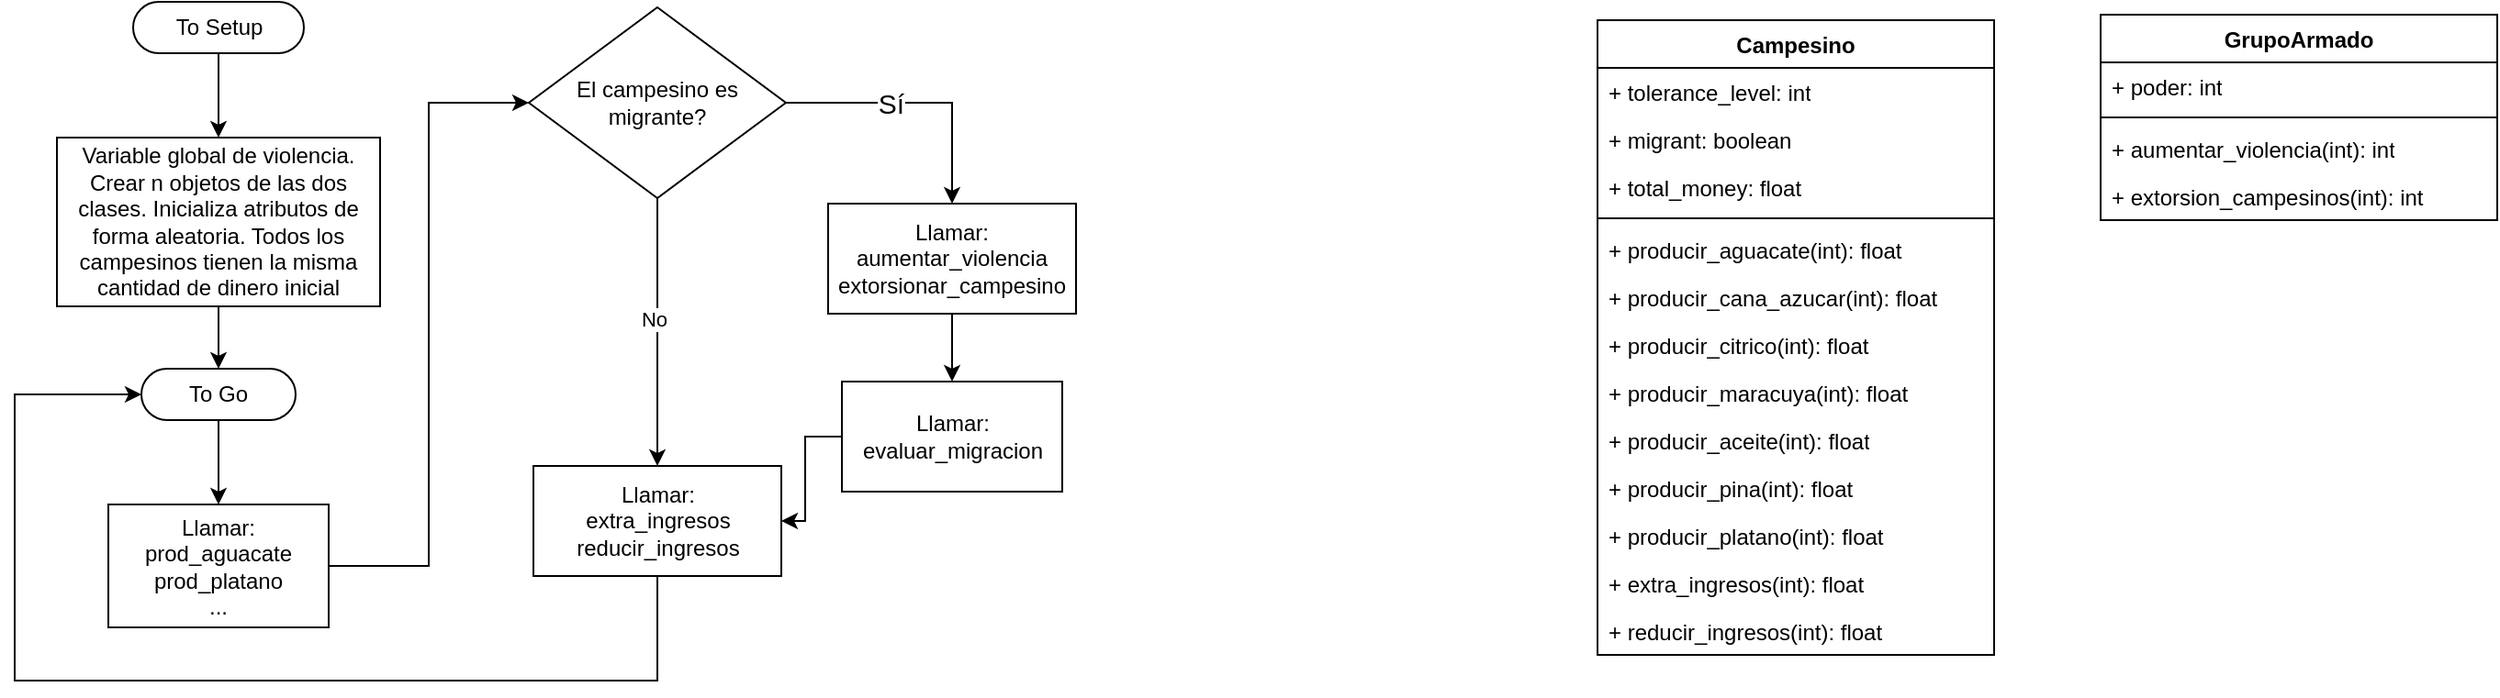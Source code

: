 <mxfile version="27.0.6">
  <diagram name="Page-1" id="D6CwFJQHBC7KFg2RUZzC">
    <mxGraphModel dx="2134" dy="591" grid="0" gridSize="10" guides="1" tooltips="1" connect="1" arrows="1" fold="1" page="0" pageScale="1" pageWidth="850" pageHeight="1100" math="0" shadow="0">
      <root>
        <mxCell id="0" />
        <mxCell id="1" parent="0" />
        <mxCell id="9tPqZk99KiDnomQh7NcD-5" value="GrupoArmado" style="swimlane;fontStyle=1;align=center;verticalAlign=top;childLayout=stackLayout;horizontal=1;startSize=26;horizontalStack=0;resizeParent=1;resizeParentMax=0;resizeLast=0;collapsible=1;marginBottom=0;whiteSpace=wrap;html=1;" parent="1" vertex="1">
          <mxGeometry x="294" y="134" width="216" height="112" as="geometry" />
        </mxCell>
        <mxCell id="9tPqZk99KiDnomQh7NcD-6" value="+ poder: int" style="text;strokeColor=none;fillColor=none;align=left;verticalAlign=top;spacingLeft=4;spacingRight=4;overflow=hidden;rotatable=0;points=[[0,0.5],[1,0.5]];portConstraint=eastwest;whiteSpace=wrap;html=1;" parent="9tPqZk99KiDnomQh7NcD-5" vertex="1">
          <mxGeometry y="26" width="216" height="26" as="geometry" />
        </mxCell>
        <mxCell id="9tPqZk99KiDnomQh7NcD-7" value="" style="line;strokeWidth=1;fillColor=none;align=left;verticalAlign=middle;spacingTop=-1;spacingLeft=3;spacingRight=3;rotatable=0;labelPosition=right;points=[];portConstraint=eastwest;strokeColor=inherit;" parent="9tPqZk99KiDnomQh7NcD-5" vertex="1">
          <mxGeometry y="52" width="216" height="8" as="geometry" />
        </mxCell>
        <mxCell id="9tPqZk99KiDnomQh7NcD-8" value="+ aumentar_violencia(int): int" style="text;strokeColor=none;fillColor=none;align=left;verticalAlign=top;spacingLeft=4;spacingRight=4;overflow=hidden;rotatable=0;points=[[0,0.5],[1,0.5]];portConstraint=eastwest;whiteSpace=wrap;html=1;" parent="9tPqZk99KiDnomQh7NcD-5" vertex="1">
          <mxGeometry y="60" width="216" height="26" as="geometry" />
        </mxCell>
        <mxCell id="9tPqZk99KiDnomQh7NcD-9" value="+ extorsion_campesinos(int): int" style="text;strokeColor=none;fillColor=none;align=left;verticalAlign=top;spacingLeft=4;spacingRight=4;overflow=hidden;rotatable=0;points=[[0,0.5],[1,0.5]];portConstraint=eastwest;whiteSpace=wrap;html=1;" parent="9tPqZk99KiDnomQh7NcD-5" vertex="1">
          <mxGeometry y="86" width="216" height="26" as="geometry" />
        </mxCell>
        <mxCell id="9tPqZk99KiDnomQh7NcD-10" value="Campesino" style="swimlane;fontStyle=1;align=center;verticalAlign=top;childLayout=stackLayout;horizontal=1;startSize=26;horizontalStack=0;resizeParent=1;resizeParentMax=0;resizeLast=0;collapsible=1;marginBottom=0;whiteSpace=wrap;html=1;" parent="1" vertex="1">
          <mxGeometry x="20" y="137" width="216" height="346" as="geometry" />
        </mxCell>
        <mxCell id="9tPqZk99KiDnomQh7NcD-11" value="+ tolerance_level: int" style="text;strokeColor=none;fillColor=none;align=left;verticalAlign=top;spacingLeft=4;spacingRight=4;overflow=hidden;rotatable=0;points=[[0,0.5],[1,0.5]];portConstraint=eastwest;whiteSpace=wrap;html=1;" parent="9tPqZk99KiDnomQh7NcD-10" vertex="1">
          <mxGeometry y="26" width="216" height="26" as="geometry" />
        </mxCell>
        <mxCell id="9tPqZk99KiDnomQh7NcD-16" value="+ migrant: boolean" style="text;strokeColor=none;fillColor=none;align=left;verticalAlign=top;spacingLeft=4;spacingRight=4;overflow=hidden;rotatable=0;points=[[0,0.5],[1,0.5]];portConstraint=eastwest;whiteSpace=wrap;html=1;" parent="9tPqZk99KiDnomQh7NcD-10" vertex="1">
          <mxGeometry y="52" width="216" height="26" as="geometry" />
        </mxCell>
        <mxCell id="9tPqZk99KiDnomQh7NcD-15" value="+ total_money: float" style="text;strokeColor=none;fillColor=none;align=left;verticalAlign=top;spacingLeft=4;spacingRight=4;overflow=hidden;rotatable=0;points=[[0,0.5],[1,0.5]];portConstraint=eastwest;whiteSpace=wrap;html=1;" parent="9tPqZk99KiDnomQh7NcD-10" vertex="1">
          <mxGeometry y="78" width="216" height="26" as="geometry" />
        </mxCell>
        <mxCell id="9tPqZk99KiDnomQh7NcD-12" value="" style="line;strokeWidth=1;fillColor=none;align=left;verticalAlign=middle;spacingTop=-1;spacingLeft=3;spacingRight=3;rotatable=0;labelPosition=right;points=[];portConstraint=eastwest;strokeColor=inherit;" parent="9tPqZk99KiDnomQh7NcD-10" vertex="1">
          <mxGeometry y="104" width="216" height="8" as="geometry" />
        </mxCell>
        <mxCell id="9tPqZk99KiDnomQh7NcD-13" value="+ producir_aguacate(int): float" style="text;strokeColor=none;fillColor=none;align=left;verticalAlign=top;spacingLeft=4;spacingRight=4;overflow=hidden;rotatable=0;points=[[0,0.5],[1,0.5]];portConstraint=eastwest;whiteSpace=wrap;html=1;" parent="9tPqZk99KiDnomQh7NcD-10" vertex="1">
          <mxGeometry y="112" width="216" height="26" as="geometry" />
        </mxCell>
        <mxCell id="9tPqZk99KiDnomQh7NcD-14" value="+ producir_cana_azucar(int): float" style="text;strokeColor=none;fillColor=none;align=left;verticalAlign=top;spacingLeft=4;spacingRight=4;overflow=hidden;rotatable=0;points=[[0,0.5],[1,0.5]];portConstraint=eastwest;whiteSpace=wrap;html=1;" parent="9tPqZk99KiDnomQh7NcD-10" vertex="1">
          <mxGeometry y="138" width="216" height="26" as="geometry" />
        </mxCell>
        <mxCell id="9tPqZk99KiDnomQh7NcD-18" value="+ producir_citrico(int): float" style="text;strokeColor=none;fillColor=none;align=left;verticalAlign=top;spacingLeft=4;spacingRight=4;overflow=hidden;rotatable=0;points=[[0,0.5],[1,0.5]];portConstraint=eastwest;whiteSpace=wrap;html=1;" parent="9tPqZk99KiDnomQh7NcD-10" vertex="1">
          <mxGeometry y="164" width="216" height="26" as="geometry" />
        </mxCell>
        <mxCell id="9tPqZk99KiDnomQh7NcD-19" value="+ producir_maracuya(int): float" style="text;strokeColor=none;fillColor=none;align=left;verticalAlign=top;spacingLeft=4;spacingRight=4;overflow=hidden;rotatable=0;points=[[0,0.5],[1,0.5]];portConstraint=eastwest;whiteSpace=wrap;html=1;" parent="9tPqZk99KiDnomQh7NcD-10" vertex="1">
          <mxGeometry y="190" width="216" height="26" as="geometry" />
        </mxCell>
        <mxCell id="9tPqZk99KiDnomQh7NcD-20" value="+ producir_aceite(int): float" style="text;strokeColor=none;fillColor=none;align=left;verticalAlign=top;spacingLeft=4;spacingRight=4;overflow=hidden;rotatable=0;points=[[0,0.5],[1,0.5]];portConstraint=eastwest;whiteSpace=wrap;html=1;" parent="9tPqZk99KiDnomQh7NcD-10" vertex="1">
          <mxGeometry y="216" width="216" height="26" as="geometry" />
        </mxCell>
        <mxCell id="9tPqZk99KiDnomQh7NcD-21" value="+ producir_pina(int): float" style="text;strokeColor=none;fillColor=none;align=left;verticalAlign=top;spacingLeft=4;spacingRight=4;overflow=hidden;rotatable=0;points=[[0,0.5],[1,0.5]];portConstraint=eastwest;whiteSpace=wrap;html=1;" parent="9tPqZk99KiDnomQh7NcD-10" vertex="1">
          <mxGeometry y="242" width="216" height="26" as="geometry" />
        </mxCell>
        <mxCell id="9tPqZk99KiDnomQh7NcD-22" value="+ producir_platano(int): float" style="text;strokeColor=none;fillColor=none;align=left;verticalAlign=top;spacingLeft=4;spacingRight=4;overflow=hidden;rotatable=0;points=[[0,0.5],[1,0.5]];portConstraint=eastwest;whiteSpace=wrap;html=1;" parent="9tPqZk99KiDnomQh7NcD-10" vertex="1">
          <mxGeometry y="268" width="216" height="26" as="geometry" />
        </mxCell>
        <mxCell id="9tPqZk99KiDnomQh7NcD-24" value="+ extra_ingresos(int): float" style="text;strokeColor=none;fillColor=none;align=left;verticalAlign=top;spacingLeft=4;spacingRight=4;overflow=hidden;rotatable=0;points=[[0,0.5],[1,0.5]];portConstraint=eastwest;whiteSpace=wrap;html=1;" parent="9tPqZk99KiDnomQh7NcD-10" vertex="1">
          <mxGeometry y="294" width="216" height="26" as="geometry" />
        </mxCell>
        <mxCell id="9tPqZk99KiDnomQh7NcD-25" value="+ reducir_ingresos(int): float" style="text;strokeColor=none;fillColor=none;align=left;verticalAlign=top;spacingLeft=4;spacingRight=4;overflow=hidden;rotatable=0;points=[[0,0.5],[1,0.5]];portConstraint=eastwest;whiteSpace=wrap;html=1;" parent="9tPqZk99KiDnomQh7NcD-10" vertex="1">
          <mxGeometry y="320" width="216" height="26" as="geometry" />
        </mxCell>
        <mxCell id="Z28DEnwP0fWJ-TY-ljWu-3" value="" style="edgeStyle=orthogonalEdgeStyle;rounded=0;orthogonalLoop=1;jettySize=auto;html=1;" edge="1" parent="1" source="Z28DEnwP0fWJ-TY-ljWu-1" target="Z28DEnwP0fWJ-TY-ljWu-2">
          <mxGeometry relative="1" as="geometry" />
        </mxCell>
        <mxCell id="Z28DEnwP0fWJ-TY-ljWu-1" value="Variable global de violencia. Crear n objetos de las dos clases. Inicializa atributos de forma aleatoria. Todos los campesinos tienen la misma cantidad de dinero inicial" style="rounded=0;whiteSpace=wrap;html=1;" vertex="1" parent="1">
          <mxGeometry x="-819" y="201" width="176" height="92" as="geometry" />
        </mxCell>
        <mxCell id="Z28DEnwP0fWJ-TY-ljWu-8" value="" style="edgeStyle=orthogonalEdgeStyle;rounded=0;orthogonalLoop=1;jettySize=auto;html=1;" edge="1" parent="1" source="Z28DEnwP0fWJ-TY-ljWu-2" target="Z28DEnwP0fWJ-TY-ljWu-7">
          <mxGeometry relative="1" as="geometry" />
        </mxCell>
        <mxCell id="Z28DEnwP0fWJ-TY-ljWu-2" value="To Go" style="rounded=1;whiteSpace=wrap;html=1;arcSize=50;" vertex="1" parent="1">
          <mxGeometry x="-773" y="327" width="84" height="28" as="geometry" />
        </mxCell>
        <mxCell id="Z28DEnwP0fWJ-TY-ljWu-6" value="" style="edgeStyle=orthogonalEdgeStyle;rounded=0;orthogonalLoop=1;jettySize=auto;html=1;" edge="1" parent="1" source="Z28DEnwP0fWJ-TY-ljWu-5" target="Z28DEnwP0fWJ-TY-ljWu-1">
          <mxGeometry relative="1" as="geometry" />
        </mxCell>
        <mxCell id="Z28DEnwP0fWJ-TY-ljWu-5" value="To Setup" style="rounded=1;whiteSpace=wrap;html=1;arcSize=50;" vertex="1" parent="1">
          <mxGeometry x="-777.5" y="127" width="93" height="28" as="geometry" />
        </mxCell>
        <mxCell id="Z28DEnwP0fWJ-TY-ljWu-10" style="edgeStyle=orthogonalEdgeStyle;rounded=0;orthogonalLoop=1;jettySize=auto;html=1;entryX=0;entryY=0.5;entryDx=0;entryDy=0;" edge="1" parent="1" source="Z28DEnwP0fWJ-TY-ljWu-7" target="Z28DEnwP0fWJ-TY-ljWu-9">
          <mxGeometry relative="1" as="geometry" />
        </mxCell>
        <mxCell id="Z28DEnwP0fWJ-TY-ljWu-7" value="&lt;div&gt;Llamar:&lt;/div&gt;&lt;div&gt;prod_aguacate&lt;/div&gt;&lt;div&gt;prod_platano&lt;/div&gt;&lt;div&gt;...&lt;/div&gt;" style="rounded=0;whiteSpace=wrap;html=1;" vertex="1" parent="1">
          <mxGeometry x="-791" y="401" width="120" height="67" as="geometry" />
        </mxCell>
        <mxCell id="Z28DEnwP0fWJ-TY-ljWu-12" value="" style="edgeStyle=orthogonalEdgeStyle;rounded=0;orthogonalLoop=1;jettySize=auto;html=1;" edge="1" parent="1" source="Z28DEnwP0fWJ-TY-ljWu-9" target="Z28DEnwP0fWJ-TY-ljWu-11">
          <mxGeometry relative="1" as="geometry" />
        </mxCell>
        <mxCell id="Z28DEnwP0fWJ-TY-ljWu-13" value="Sí" style="edgeLabel;html=1;align=center;verticalAlign=middle;resizable=0;points=[];fontSize=15;" vertex="1" connectable="0" parent="Z28DEnwP0fWJ-TY-ljWu-12">
          <mxGeometry x="0.185" y="3" relative="1" as="geometry">
            <mxPoint x="-29" y="3" as="offset" />
          </mxGeometry>
        </mxCell>
        <mxCell id="Z28DEnwP0fWJ-TY-ljWu-15" value="" style="edgeStyle=orthogonalEdgeStyle;rounded=0;orthogonalLoop=1;jettySize=auto;html=1;" edge="1" parent="1" source="Z28DEnwP0fWJ-TY-ljWu-9" target="Z28DEnwP0fWJ-TY-ljWu-14">
          <mxGeometry relative="1" as="geometry" />
        </mxCell>
        <mxCell id="Z28DEnwP0fWJ-TY-ljWu-16" value="No" style="edgeLabel;html=1;align=center;verticalAlign=middle;resizable=0;points=[];" vertex="1" connectable="0" parent="Z28DEnwP0fWJ-TY-ljWu-15">
          <mxGeometry x="-0.108" y="-7" relative="1" as="geometry">
            <mxPoint x="5" y="1" as="offset" />
          </mxGeometry>
        </mxCell>
        <mxCell id="Z28DEnwP0fWJ-TY-ljWu-9" value="El campesino es migrante?" style="rhombus;whiteSpace=wrap;html=1;" vertex="1" parent="1">
          <mxGeometry x="-562" y="130" width="140" height="104" as="geometry" />
        </mxCell>
        <mxCell id="Z28DEnwP0fWJ-TY-ljWu-18" value="" style="edgeStyle=orthogonalEdgeStyle;rounded=0;orthogonalLoop=1;jettySize=auto;html=1;" edge="1" parent="1" source="Z28DEnwP0fWJ-TY-ljWu-11" target="Z28DEnwP0fWJ-TY-ljWu-17">
          <mxGeometry relative="1" as="geometry" />
        </mxCell>
        <mxCell id="Z28DEnwP0fWJ-TY-ljWu-11" value="&lt;div&gt;Llamar:&lt;/div&gt;&lt;div&gt;aumentar_violencia&lt;/div&gt;&lt;div&gt;extorsionar_campesino&lt;/div&gt;" style="whiteSpace=wrap;html=1;" vertex="1" parent="1">
          <mxGeometry x="-399" y="237" width="135" height="60" as="geometry" />
        </mxCell>
        <mxCell id="Z28DEnwP0fWJ-TY-ljWu-20" style="edgeStyle=orthogonalEdgeStyle;rounded=0;orthogonalLoop=1;jettySize=auto;html=1;entryX=0;entryY=0.5;entryDx=0;entryDy=0;" edge="1" parent="1" source="Z28DEnwP0fWJ-TY-ljWu-14" target="Z28DEnwP0fWJ-TY-ljWu-2">
          <mxGeometry relative="1" as="geometry">
            <Array as="points">
              <mxPoint x="-492" y="497" />
              <mxPoint x="-842" y="497" />
              <mxPoint x="-842" y="341" />
            </Array>
          </mxGeometry>
        </mxCell>
        <mxCell id="Z28DEnwP0fWJ-TY-ljWu-14" value="&lt;div&gt;Llamar:&lt;/div&gt;&lt;div&gt;extra_ingresos&lt;/div&gt;&lt;div&gt;reducir_ingresos&lt;/div&gt;" style="whiteSpace=wrap;html=1;" vertex="1" parent="1">
          <mxGeometry x="-559.5" y="380" width="135" height="60" as="geometry" />
        </mxCell>
        <mxCell id="Z28DEnwP0fWJ-TY-ljWu-19" style="edgeStyle=orthogonalEdgeStyle;rounded=0;orthogonalLoop=1;jettySize=auto;html=1;" edge="1" parent="1" source="Z28DEnwP0fWJ-TY-ljWu-17" target="Z28DEnwP0fWJ-TY-ljWu-14">
          <mxGeometry relative="1" as="geometry" />
        </mxCell>
        <mxCell id="Z28DEnwP0fWJ-TY-ljWu-17" value="&lt;div&gt;Llamar:&lt;/div&gt;&lt;div&gt;evaluar_migracion&lt;/div&gt;" style="whiteSpace=wrap;html=1;" vertex="1" parent="1">
          <mxGeometry x="-391.5" y="334" width="120" height="60" as="geometry" />
        </mxCell>
      </root>
    </mxGraphModel>
  </diagram>
</mxfile>
